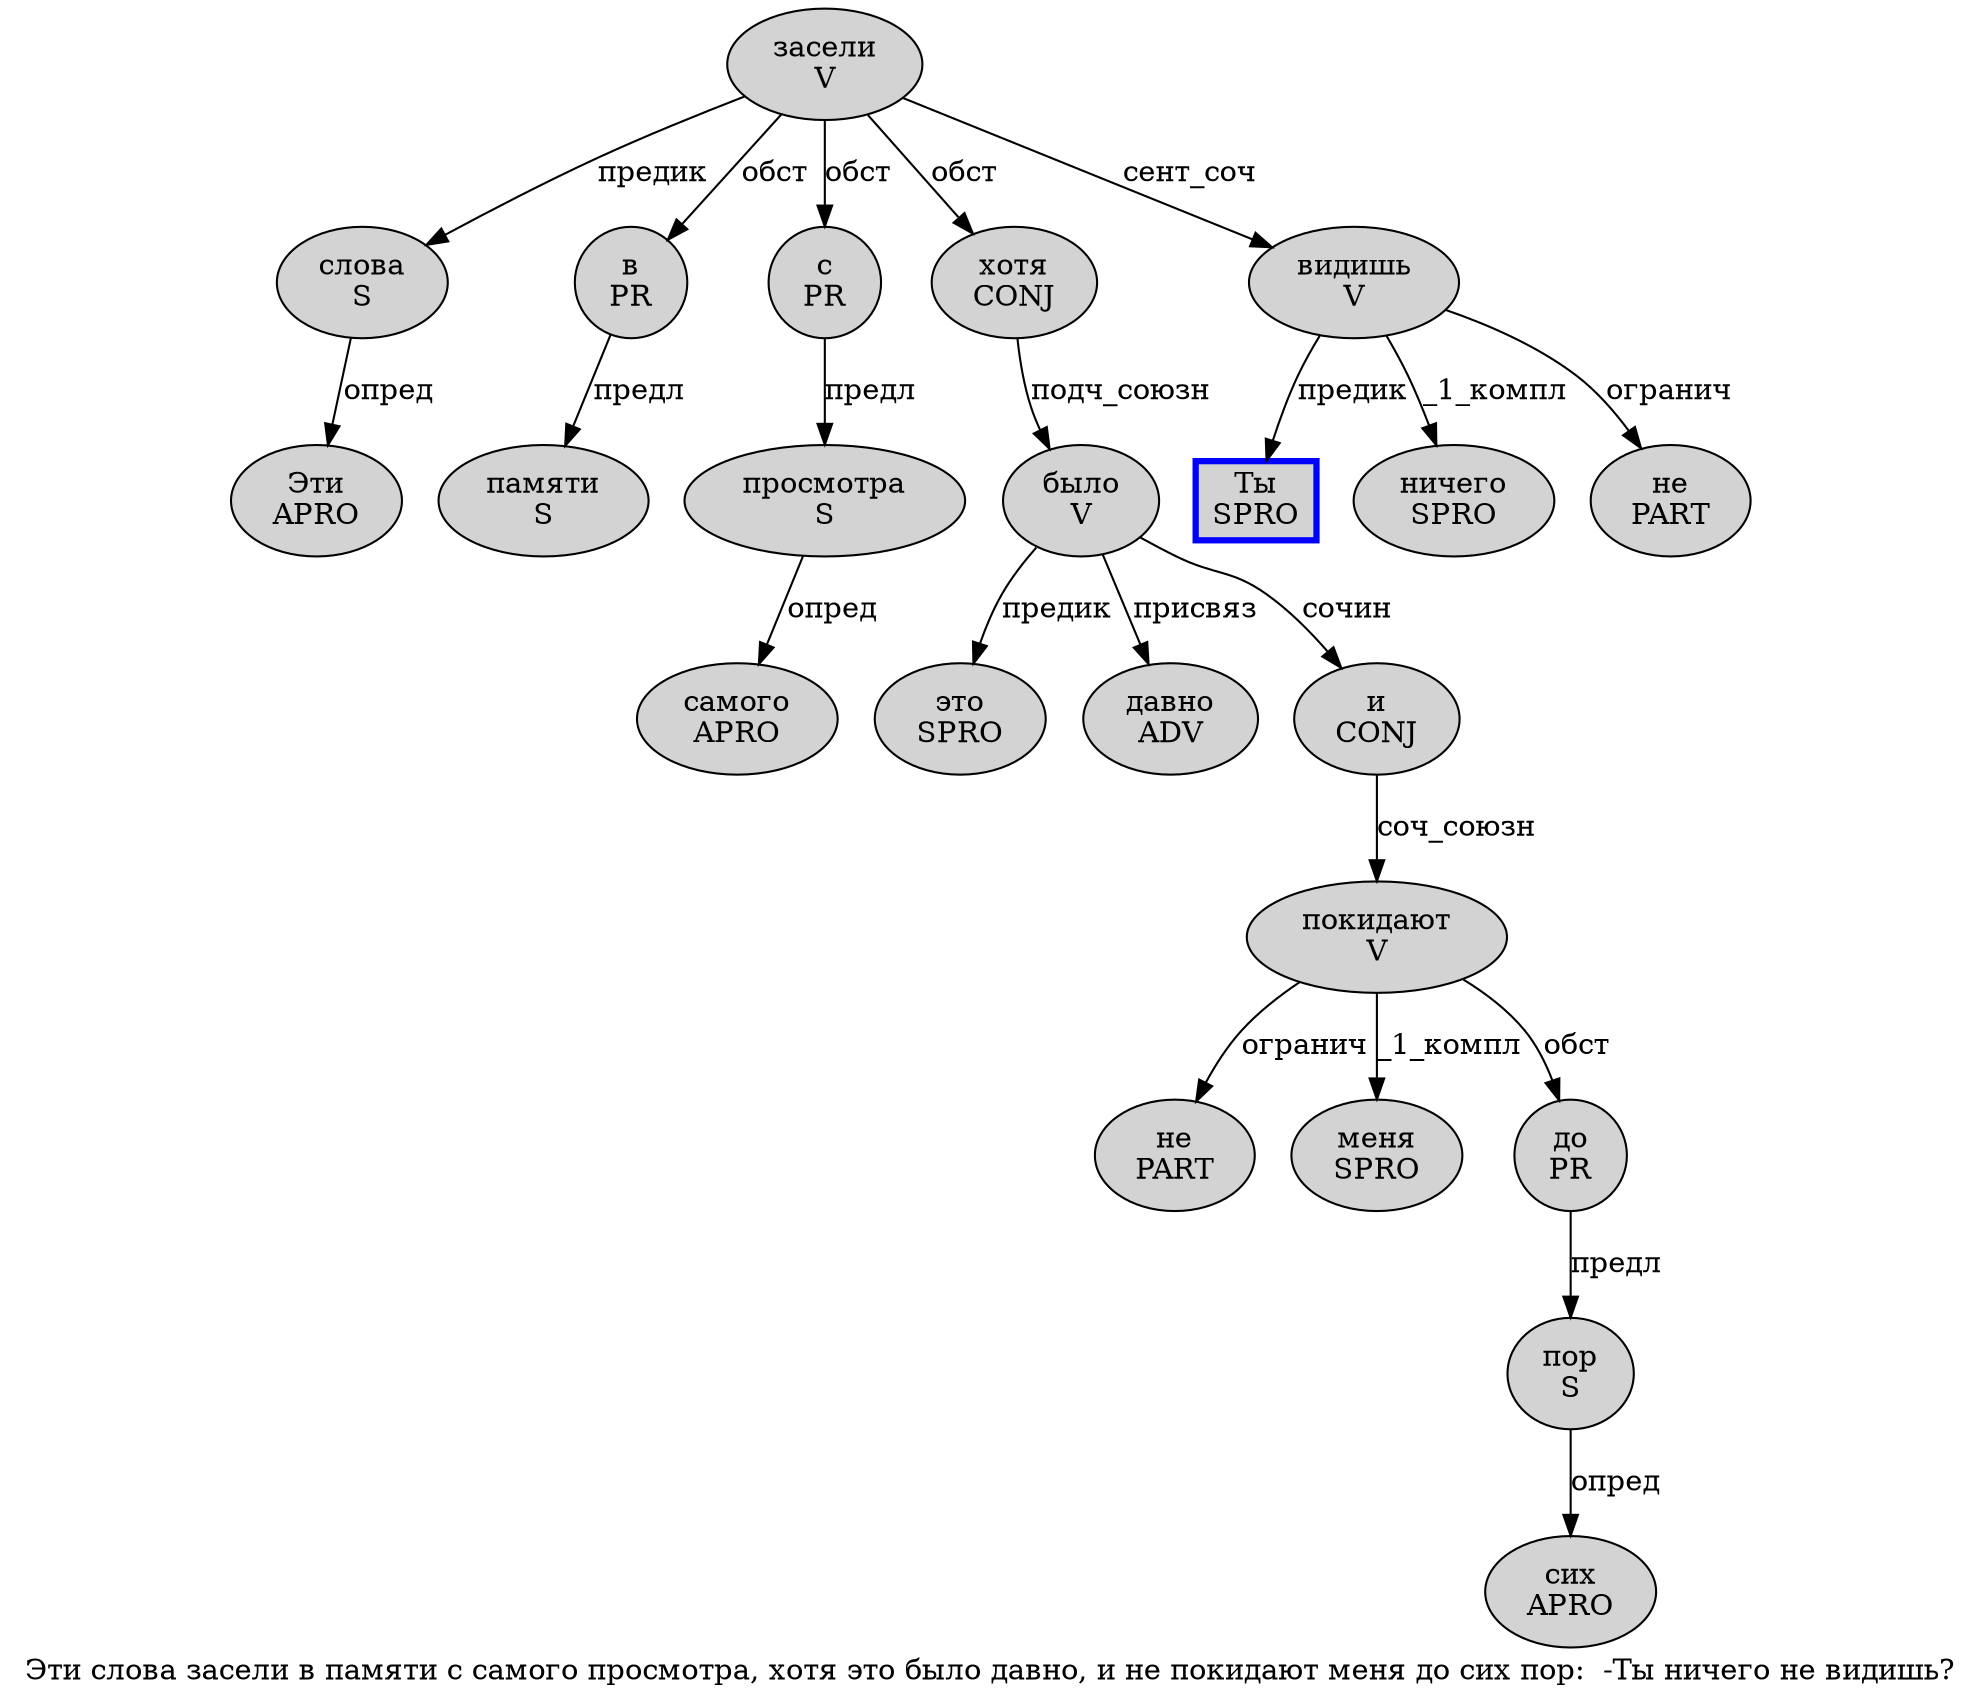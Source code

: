 digraph SENTENCE_385 {
	graph [label="Эти слова засели в памяти с самого просмотра, хотя это было давно, и не покидают меня до сих пор:  -Ты ничего не видишь?"]
	node [style=filled]
		0 [label="Эти
APRO" color="" fillcolor=lightgray penwidth=1 shape=ellipse]
		1 [label="слова
S" color="" fillcolor=lightgray penwidth=1 shape=ellipse]
		2 [label="засели
V" color="" fillcolor=lightgray penwidth=1 shape=ellipse]
		3 [label="в
PR" color="" fillcolor=lightgray penwidth=1 shape=ellipse]
		4 [label="памяти
S" color="" fillcolor=lightgray penwidth=1 shape=ellipse]
		5 [label="с
PR" color="" fillcolor=lightgray penwidth=1 shape=ellipse]
		6 [label="самого
APRO" color="" fillcolor=lightgray penwidth=1 shape=ellipse]
		7 [label="просмотра
S" color="" fillcolor=lightgray penwidth=1 shape=ellipse]
		9 [label="хотя
CONJ" color="" fillcolor=lightgray penwidth=1 shape=ellipse]
		10 [label="это
SPRO" color="" fillcolor=lightgray penwidth=1 shape=ellipse]
		11 [label="было
V" color="" fillcolor=lightgray penwidth=1 shape=ellipse]
		12 [label="давно
ADV" color="" fillcolor=lightgray penwidth=1 shape=ellipse]
		14 [label="и
CONJ" color="" fillcolor=lightgray penwidth=1 shape=ellipse]
		15 [label="не
PART" color="" fillcolor=lightgray penwidth=1 shape=ellipse]
		16 [label="покидают
V" color="" fillcolor=lightgray penwidth=1 shape=ellipse]
		17 [label="меня
SPRO" color="" fillcolor=lightgray penwidth=1 shape=ellipse]
		18 [label="до
PR" color="" fillcolor=lightgray penwidth=1 shape=ellipse]
		19 [label="сих
APRO" color="" fillcolor=lightgray penwidth=1 shape=ellipse]
		20 [label="пор
S" color="" fillcolor=lightgray penwidth=1 shape=ellipse]
		23 [label="Ты
SPRO" color=blue fillcolor=lightgray penwidth=3 shape=box]
		24 [label="ничего
SPRO" color="" fillcolor=lightgray penwidth=1 shape=ellipse]
		25 [label="не
PART" color="" fillcolor=lightgray penwidth=1 shape=ellipse]
		26 [label="видишь
V" color="" fillcolor=lightgray penwidth=1 shape=ellipse]
			26 -> 23 [label="предик"]
			26 -> 24 [label="_1_компл"]
			26 -> 25 [label="огранич"]
			2 -> 1 [label="предик"]
			2 -> 3 [label="обст"]
			2 -> 5 [label="обст"]
			2 -> 9 [label="обст"]
			2 -> 26 [label="сент_соч"]
			20 -> 19 [label="опред"]
			7 -> 6 [label="опред"]
			1 -> 0 [label="опред"]
			3 -> 4 [label="предл"]
			16 -> 15 [label="огранич"]
			16 -> 17 [label="_1_компл"]
			16 -> 18 [label="обст"]
			18 -> 20 [label="предл"]
			14 -> 16 [label="соч_союзн"]
			11 -> 10 [label="предик"]
			11 -> 12 [label="присвяз"]
			11 -> 14 [label="сочин"]
			9 -> 11 [label="подч_союзн"]
			5 -> 7 [label="предл"]
}